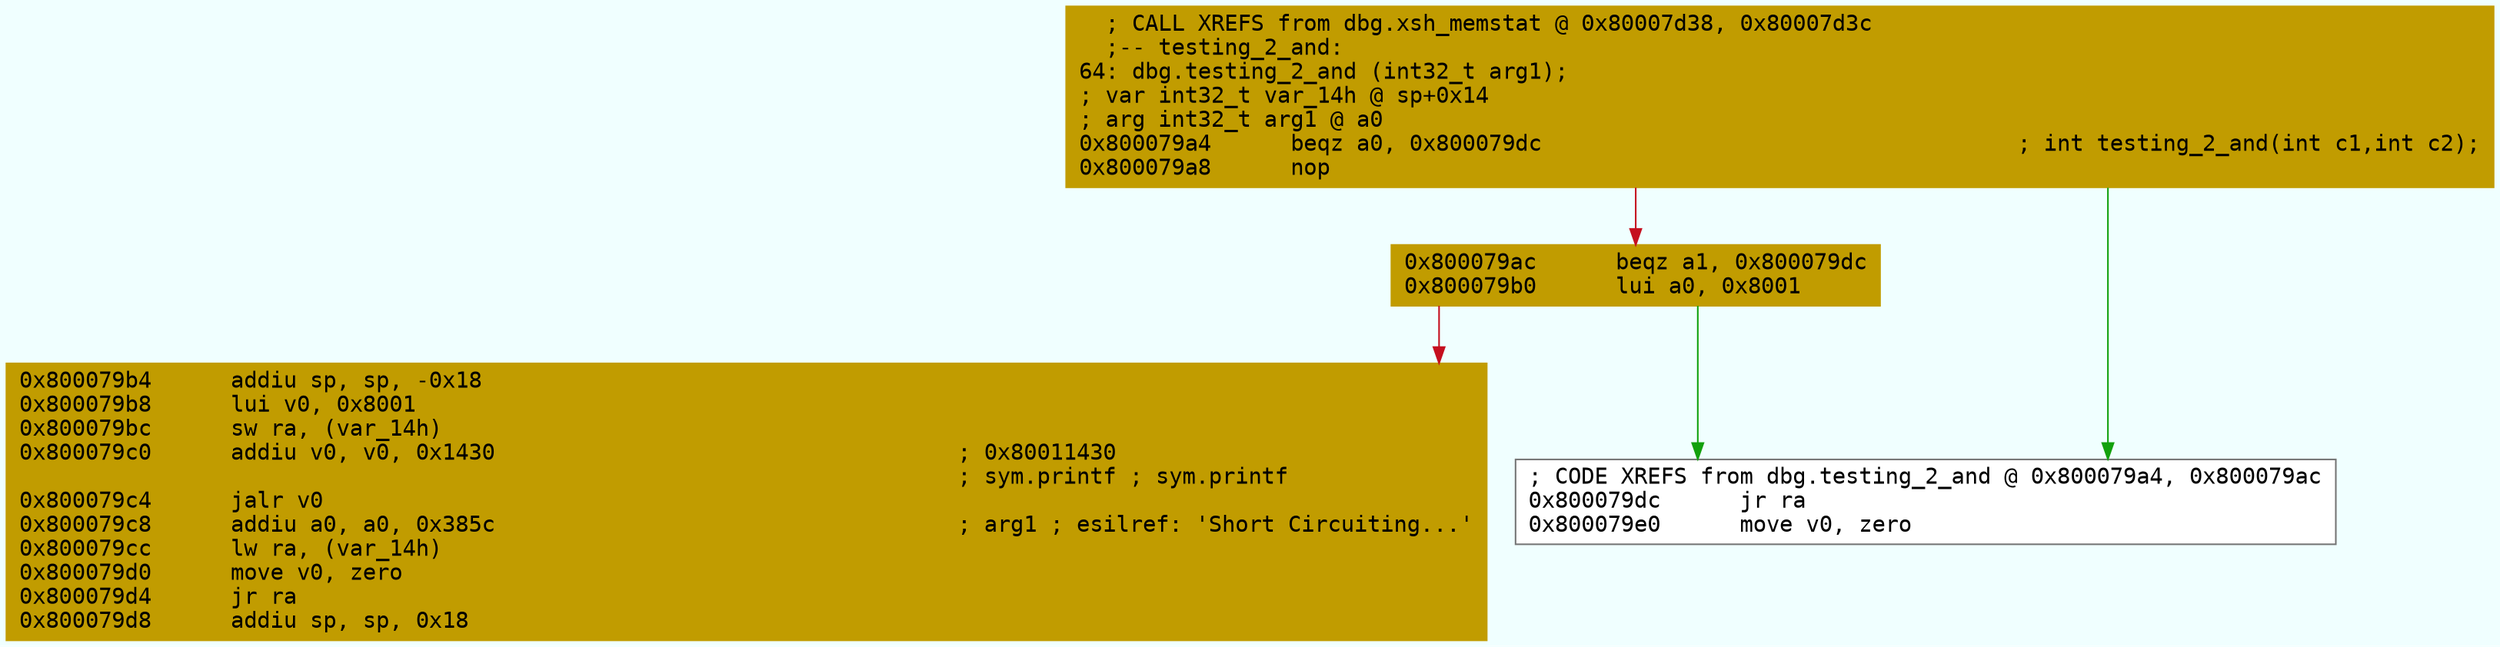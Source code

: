 digraph code {
	graph [bgcolor=azure fontsize=8 fontname="Courier" splines="ortho"];
	node [fillcolor=gray style=filled shape=box];
	edge [arrowhead="normal"];
	"0x800079a4" [URL="dbg.testing_2_and/0x800079a4", fillcolor="#c19c00",color="#c19c00", fontname="Courier",label="  ; CALL XREFS from dbg.xsh_memstat @ 0x80007d38, 0x80007d3c\l  ;-- testing_2_and:\l64: dbg.testing_2_and (int32_t arg1);\l; var int32_t var_14h @ sp+0x14\l; arg int32_t arg1 @ a0\l0x800079a4      beqz a0, 0x800079dc                                    ; int testing_2_and(int c1,int c2);\l0x800079a8      nop\l"]
	"0x800079ac" [URL="dbg.testing_2_and/0x800079ac", fillcolor="#c19c00",color="#c19c00", fontname="Courier",label="0x800079ac      beqz a1, 0x800079dc\l0x800079b0      lui a0, 0x8001\l"]
	"0x800079b4" [URL="dbg.testing_2_and/0x800079b4", fillcolor="#c19c00",color="#c19c00", fontname="Courier",label="0x800079b4      addiu sp, sp, -0x18\l0x800079b8      lui v0, 0x8001\l0x800079bc      sw ra, (var_14h)\l0x800079c0      addiu v0, v0, 0x1430                                   ; 0x80011430\l                                                                       ; sym.printf ; sym.printf\l0x800079c4      jalr v0\l0x800079c8      addiu a0, a0, 0x385c                                   ; arg1 ; esilref: 'Short Circuiting...'\l0x800079cc      lw ra, (var_14h)\l0x800079d0      move v0, zero\l0x800079d4      jr ra\l0x800079d8      addiu sp, sp, 0x18\l"]
	"0x800079dc" [URL="dbg.testing_2_and/0x800079dc", fillcolor="white",color="#767676", fontname="Courier",label="; CODE XREFS from dbg.testing_2_and @ 0x800079a4, 0x800079ac\l0x800079dc      jr ra\l0x800079e0      move v0, zero\l"]
        "0x800079a4" -> "0x800079dc" [color="#13a10e"];
        "0x800079a4" -> "0x800079ac" [color="#c50f1f"];
        "0x800079ac" -> "0x800079dc" [color="#13a10e"];
        "0x800079ac" -> "0x800079b4" [color="#c50f1f"];
}
